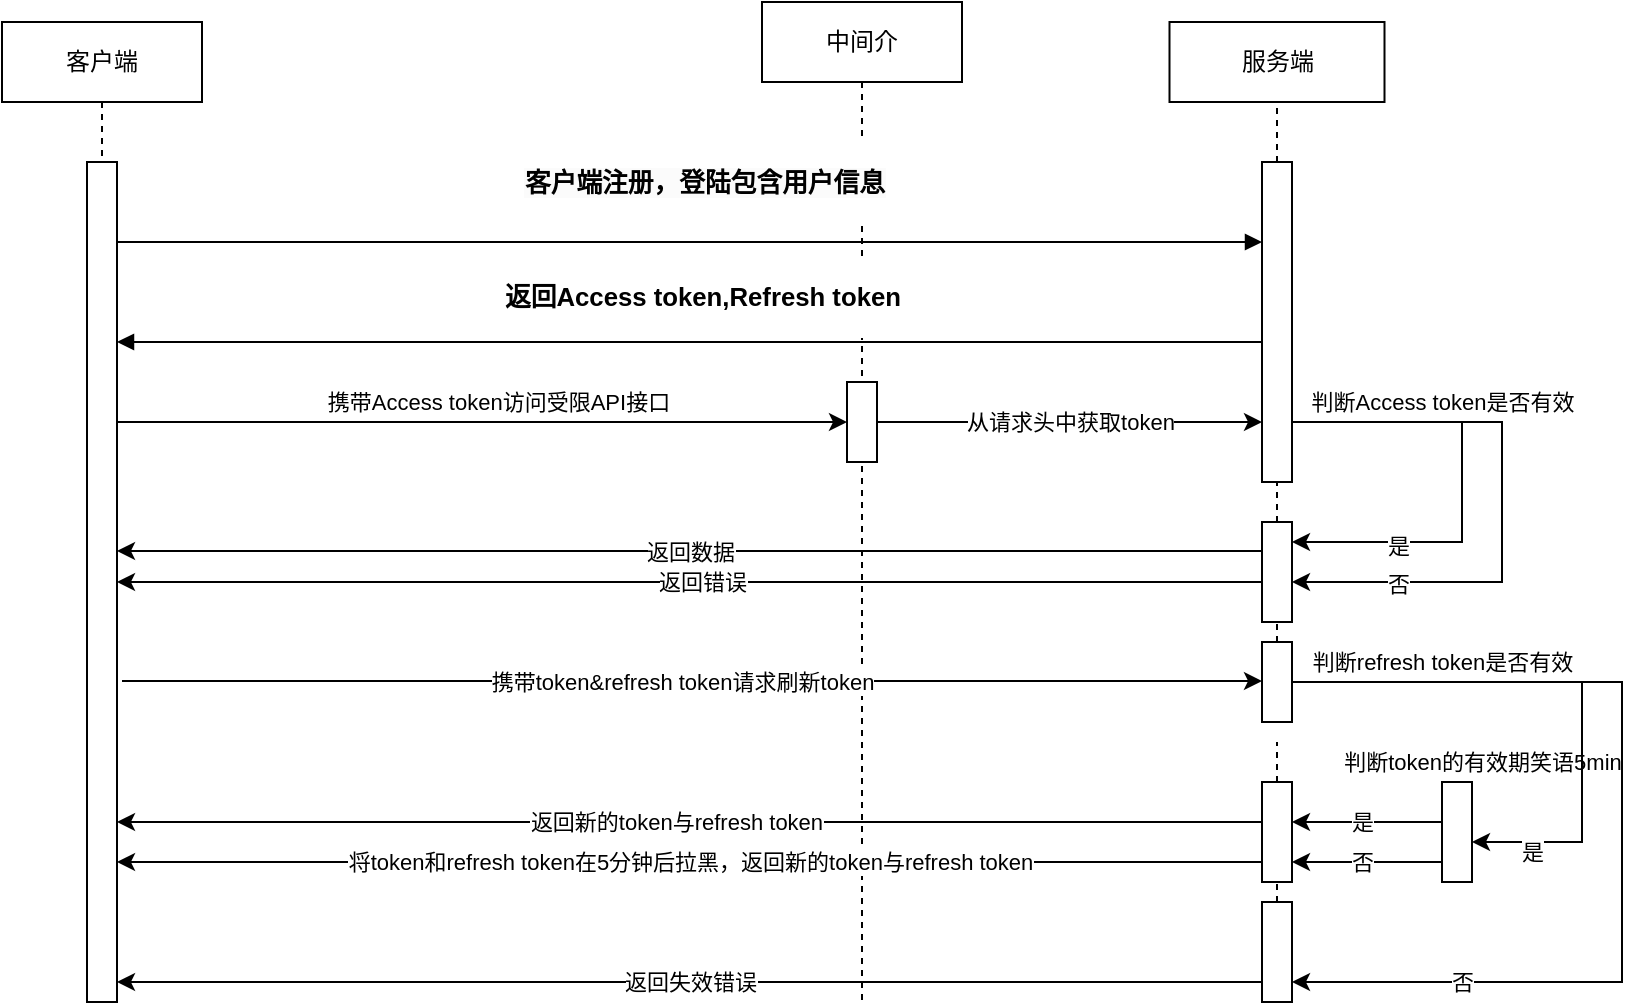 <mxfile version="24.0.7" type="github">
  <diagram name="Page-1" id="2YBvvXClWsGukQMizWep">
    <mxGraphModel dx="883" dy="596" grid="1" gridSize="10" guides="1" tooltips="1" connect="1" arrows="1" fold="1" page="1" pageScale="1" pageWidth="850" pageHeight="1100" math="0" shadow="0">
      <root>
        <mxCell id="0" />
        <mxCell id="1" parent="0" />
        <mxCell id="aM9ryv3xv72pqoxQDRHE-1" value="客户端" style="shape=umlLifeline;perimeter=lifelinePerimeter;whiteSpace=wrap;html=1;container=0;dropTarget=0;collapsible=0;recursiveResize=0;outlineConnect=0;portConstraint=eastwest;newEdgeStyle={&quot;edgeStyle&quot;:&quot;elbowEdgeStyle&quot;,&quot;elbow&quot;:&quot;vertical&quot;,&quot;curved&quot;:0,&quot;rounded&quot;:0};" parent="1" vertex="1">
          <mxGeometry x="10" y="40" width="100" height="490" as="geometry" />
        </mxCell>
        <mxCell id="aM9ryv3xv72pqoxQDRHE-2" value="" style="html=1;points=[];perimeter=orthogonalPerimeter;outlineConnect=0;targetShapes=umlLifeline;portConstraint=eastwest;newEdgeStyle={&quot;edgeStyle&quot;:&quot;elbowEdgeStyle&quot;,&quot;elbow&quot;:&quot;vertical&quot;,&quot;curved&quot;:0,&quot;rounded&quot;:0};" parent="aM9ryv3xv72pqoxQDRHE-1" vertex="1">
          <mxGeometry x="42.5" y="70" width="15" height="420" as="geometry" />
        </mxCell>
        <mxCell id="aM9ryv3xv72pqoxQDRHE-5" value="中间介" style="shape=umlLifeline;perimeter=lifelinePerimeter;whiteSpace=wrap;html=1;container=0;dropTarget=0;collapsible=0;recursiveResize=0;outlineConnect=0;portConstraint=eastwest;newEdgeStyle={&quot;edgeStyle&quot;:&quot;elbowEdgeStyle&quot;,&quot;elbow&quot;:&quot;vertical&quot;,&quot;curved&quot;:0,&quot;rounded&quot;:0};" parent="1" vertex="1">
          <mxGeometry x="390" y="30" width="100" height="500" as="geometry" />
        </mxCell>
        <mxCell id="aM9ryv3xv72pqoxQDRHE-6" value="" style="html=1;points=[];perimeter=orthogonalPerimeter;outlineConnect=0;targetShapes=umlLifeline;portConstraint=eastwest;newEdgeStyle={&quot;edgeStyle&quot;:&quot;elbowEdgeStyle&quot;,&quot;elbow&quot;:&quot;vertical&quot;,&quot;curved&quot;:0,&quot;rounded&quot;:0};" parent="aM9ryv3xv72pqoxQDRHE-5" vertex="1">
          <mxGeometry x="42.5" y="190" width="15" height="40" as="geometry" />
        </mxCell>
        <mxCell id="aM9ryv3xv72pqoxQDRHE-7" value="" style="html=1;verticalAlign=bottom;endArrow=block;edgeStyle=elbowEdgeStyle;elbow=vertical;curved=0;rounded=0;" parent="1" source="aM9ryv3xv72pqoxQDRHE-2" target="9ifZn3fKcf805PeGS2GT-32" edge="1">
          <mxGeometry relative="1" as="geometry">
            <mxPoint x="67.5" y="150" as="sourcePoint" />
            <Array as="points">
              <mxPoint x="330" y="150" />
              <mxPoint x="192.5" y="-50" />
            </Array>
            <mxPoint x="630" y="150" as="targetPoint" />
          </mxGeometry>
        </mxCell>
        <mxCell id="9ifZn3fKcf805PeGS2GT-8" value="&lt;h3 style=&quot;background-color: rgb(251, 251, 251);&quot;&gt;客户端注册，登陆包含用户信息&lt;/h3&gt;" style="edgeLabel;html=1;align=center;verticalAlign=middle;resizable=0;points=[];" parent="aM9ryv3xv72pqoxQDRHE-7" vertex="1" connectable="0">
          <mxGeometry x="0.004" y="-2" relative="1" as="geometry">
            <mxPoint x="6" y="-32" as="offset" />
          </mxGeometry>
        </mxCell>
        <mxCell id="aM9ryv3xv72pqoxQDRHE-9" value="&lt;h3&gt;返回Access token,Refresh token&lt;/h3&gt;" style="html=1;verticalAlign=bottom;endArrow=block;edgeStyle=elbowEdgeStyle;elbow=vertical;curved=0;rounded=0;" parent="1" source="9ifZn3fKcf805PeGS2GT-32" target="aM9ryv3xv72pqoxQDRHE-2" edge="1">
          <mxGeometry x="-0.022" relative="1" as="geometry">
            <mxPoint x="550" y="200" as="sourcePoint" />
            <Array as="points">
              <mxPoint x="180" y="200" />
              <mxPoint x="300" y="240" />
              <mxPoint x="350" y="180" />
              <mxPoint x="180" y="160" />
            </Array>
            <mxPoint x="80" y="200" as="targetPoint" />
            <mxPoint as="offset" />
          </mxGeometry>
        </mxCell>
        <mxCell id="9ifZn3fKcf805PeGS2GT-24" value="" style="endArrow=classic;html=1;rounded=0;" parent="1" target="aM9ryv3xv72pqoxQDRHE-6" edge="1">
          <mxGeometry width="50" height="50" relative="1" as="geometry">
            <mxPoint x="67.5" y="240" as="sourcePoint" />
            <mxPoint x="432.5" y="240" as="targetPoint" />
            <Array as="points">
              <mxPoint x="272.5" y="240" />
            </Array>
          </mxGeometry>
        </mxCell>
        <mxCell id="9ifZn3fKcf805PeGS2GT-25" value="携带Access token访问受限API接口" style="edgeLabel;html=1;align=center;verticalAlign=middle;resizable=0;points=[];rotation=0;" parent="9ifZn3fKcf805PeGS2GT-24" vertex="1" connectable="0">
          <mxGeometry x="0.041" y="-7" relative="1" as="geometry">
            <mxPoint y="-17" as="offset" />
          </mxGeometry>
        </mxCell>
        <mxCell id="9ifZn3fKcf805PeGS2GT-35" value="服务端" style="rounded=0;whiteSpace=wrap;html=1;" parent="1" vertex="1">
          <mxGeometry x="593.75" y="40" width="107.5" height="40" as="geometry" />
        </mxCell>
        <mxCell id="9ifZn3fKcf805PeGS2GT-42" value="判断Access token是否有效" style="endArrow=classic;html=1;rounded=0;" parent="1" edge="1">
          <mxGeometry x="-0.348" y="10" width="50" height="50" relative="1" as="geometry">
            <mxPoint x="655" y="240" as="sourcePoint" />
            <mxPoint x="655" y="300" as="targetPoint" />
            <Array as="points">
              <mxPoint x="740" y="240" />
              <mxPoint x="740" y="300" />
              <mxPoint x="690" y="300" />
            </Array>
            <mxPoint as="offset" />
          </mxGeometry>
        </mxCell>
        <mxCell id="9ifZn3fKcf805PeGS2GT-79" value="是" style="edgeLabel;html=1;align=center;verticalAlign=middle;resizable=0;points=[];" parent="9ifZn3fKcf805PeGS2GT-42" vertex="1" connectable="0">
          <mxGeometry x="0.544" y="2" relative="1" as="geometry">
            <mxPoint as="offset" />
          </mxGeometry>
        </mxCell>
        <mxCell id="9ifZn3fKcf805PeGS2GT-57" value="判断token的有效期笑语5min" style="endArrow=classic;html=1;rounded=0;" parent="1" source="9ifZn3fKcf805PeGS2GT-97" edge="1">
          <mxGeometry x="-1" y="-36" width="50" height="50" relative="1" as="geometry">
            <mxPoint x="770" y="440" as="sourcePoint" />
            <mxPoint x="655" y="440" as="targetPoint" />
            <Array as="points">
              <mxPoint x="728" y="440" />
            </Array>
            <mxPoint x="20" y="6" as="offset" />
          </mxGeometry>
        </mxCell>
        <mxCell id="9ifZn3fKcf805PeGS2GT-82" value="是" style="edgeLabel;html=1;align=center;verticalAlign=middle;resizable=0;points=[];" parent="9ifZn3fKcf805PeGS2GT-57" vertex="1" connectable="0">
          <mxGeometry x="0.528" y="5" relative="1" as="geometry">
            <mxPoint x="17" y="-5" as="offset" />
          </mxGeometry>
        </mxCell>
        <mxCell id="9ifZn3fKcf805PeGS2GT-58" value="返回新的token与refresh token" style="endArrow=classic;html=1;rounded=0;" parent="1" edge="1">
          <mxGeometry x="0.026" width="50" height="50" relative="1" as="geometry">
            <mxPoint x="640" y="440" as="sourcePoint" />
            <mxPoint x="67.5" y="440" as="targetPoint" />
            <Array as="points">
              <mxPoint x="620" y="440" />
            </Array>
            <mxPoint as="offset" />
          </mxGeometry>
        </mxCell>
        <mxCell id="9ifZn3fKcf805PeGS2GT-33" value="从请求头中获取token" style="edgeStyle=elbowEdgeStyle;rounded=0;orthogonalLoop=1;jettySize=auto;html=1;elbow=vertical;curved=0;" parent="1" source="aM9ryv3xv72pqoxQDRHE-6" target="9ifZn3fKcf805PeGS2GT-32" edge="1">
          <mxGeometry relative="1" as="geometry">
            <Array as="points">
              <mxPoint x="600" y="240" />
              <mxPoint x="510" y="270" />
            </Array>
          </mxGeometry>
        </mxCell>
        <mxCell id="9ifZn3fKcf805PeGS2GT-63" value="" style="endArrow=none;dashed=1;html=1;rounded=0;" parent="1" source="9ifZn3fKcf805PeGS2GT-32" target="9ifZn3fKcf805PeGS2GT-35" edge="1">
          <mxGeometry width="50" height="50" relative="1" as="geometry">
            <mxPoint x="648" y="520" as="sourcePoint" />
            <mxPoint x="650" y="100" as="targetPoint" />
          </mxGeometry>
        </mxCell>
        <mxCell id="9ifZn3fKcf805PeGS2GT-64" value="" style="endArrow=none;dashed=1;html=1;rounded=0;" parent="1" target="9ifZn3fKcf805PeGS2GT-60" edge="1">
          <mxGeometry width="50" height="50" relative="1" as="geometry">
            <mxPoint x="647.5" y="350" as="sourcePoint" />
            <mxPoint x="648" y="80" as="targetPoint" />
          </mxGeometry>
        </mxCell>
        <mxCell id="9ifZn3fKcf805PeGS2GT-60" value="" style="html=1;points=[];perimeter=orthogonalPerimeter;outlineConnect=0;targetShapes=umlLifeline;portConstraint=eastwest;newEdgeStyle={&quot;edgeStyle&quot;:&quot;elbowEdgeStyle&quot;,&quot;elbow&quot;:&quot;vertical&quot;,&quot;curved&quot;:0,&quot;rounded&quot;:0};" parent="1" vertex="1">
          <mxGeometry x="640" y="290" width="15" height="50" as="geometry" />
        </mxCell>
        <mxCell id="9ifZn3fKcf805PeGS2GT-65" value="" style="endArrow=none;dashed=1;html=1;rounded=0;" parent="1" source="9ifZn3fKcf805PeGS2GT-60" target="9ifZn3fKcf805PeGS2GT-32" edge="1">
          <mxGeometry width="50" height="50" relative="1" as="geometry">
            <mxPoint x="648" y="290" as="sourcePoint" />
            <mxPoint x="648" y="80" as="targetPoint" />
          </mxGeometry>
        </mxCell>
        <mxCell id="9ifZn3fKcf805PeGS2GT-32" value="" style="html=1;points=[];perimeter=orthogonalPerimeter;outlineConnect=0;targetShapes=umlLifeline;portConstraint=eastwest;newEdgeStyle={&quot;edgeStyle&quot;:&quot;elbowEdgeStyle&quot;,&quot;elbow&quot;:&quot;vertical&quot;,&quot;curved&quot;:0,&quot;rounded&quot;:0};" parent="1" vertex="1">
          <mxGeometry x="640" y="110" width="15" height="160" as="geometry" />
        </mxCell>
        <mxCell id="9ifZn3fKcf805PeGS2GT-68" value="" style="endArrow=none;dashed=1;html=1;rounded=0;" parent="1" source="9ifZn3fKcf805PeGS2GT-71" edge="1">
          <mxGeometry width="50" height="50" relative="1" as="geometry">
            <mxPoint x="648" y="520" as="sourcePoint" />
            <mxPoint x="647.5" y="400" as="targetPoint" />
          </mxGeometry>
        </mxCell>
        <mxCell id="9ifZn3fKcf805PeGS2GT-73" value="" style="endArrow=none;dashed=1;html=1;rounded=0;" parent="1" source="9ifZn3fKcf805PeGS2GT-94" target="9ifZn3fKcf805PeGS2GT-71" edge="1">
          <mxGeometry width="50" height="50" relative="1" as="geometry">
            <mxPoint x="648" y="520" as="sourcePoint" />
            <mxPoint x="648" y="400" as="targetPoint" />
          </mxGeometry>
        </mxCell>
        <mxCell id="9ifZn3fKcf805PeGS2GT-71" value="" style="html=1;points=[];perimeter=orthogonalPerimeter;outlineConnect=0;targetShapes=umlLifeline;portConstraint=eastwest;newEdgeStyle={&quot;edgeStyle&quot;:&quot;elbowEdgeStyle&quot;,&quot;elbow&quot;:&quot;vertical&quot;,&quot;curved&quot;:0,&quot;rounded&quot;:0};" parent="1" vertex="1">
          <mxGeometry x="640" y="420" width="15" height="50" as="geometry" />
        </mxCell>
        <mxCell id="9ifZn3fKcf805PeGS2GT-74" value="否" style="endArrow=classic;html=1;rounded=0;" parent="1" source="9ifZn3fKcf805PeGS2GT-97" edge="1">
          <mxGeometry x="0.067" width="50" height="50" relative="1" as="geometry">
            <mxPoint x="790" y="460" as="sourcePoint" />
            <mxPoint x="655" y="460" as="targetPoint" />
            <Array as="points" />
            <mxPoint as="offset" />
          </mxGeometry>
        </mxCell>
        <mxCell id="9ifZn3fKcf805PeGS2GT-75" value="将token和refresh token在5分钟后拉黑，返回新的token与refresh token" style="endArrow=classic;html=1;rounded=0;" parent="1" edge="1">
          <mxGeometry x="0.0" width="50" height="50" relative="1" as="geometry">
            <mxPoint x="640" y="460" as="sourcePoint" />
            <mxPoint x="67.5" y="460" as="targetPoint" />
            <mxPoint as="offset" />
          </mxGeometry>
        </mxCell>
        <mxCell id="9ifZn3fKcf805PeGS2GT-76" value="" style="endArrow=classic;html=1;rounded=0;" parent="1" target="9ifZn3fKcf805PeGS2GT-60" edge="1">
          <mxGeometry width="50" height="50" relative="1" as="geometry">
            <mxPoint x="655" y="240" as="sourcePoint" />
            <mxPoint x="660" y="320" as="targetPoint" />
            <Array as="points">
              <mxPoint x="760" y="240" />
              <mxPoint x="760" y="320" />
            </Array>
          </mxGeometry>
        </mxCell>
        <mxCell id="9ifZn3fKcf805PeGS2GT-77" value="否" style="edgeLabel;html=1;align=center;verticalAlign=middle;resizable=0;points=[];" parent="9ifZn3fKcf805PeGS2GT-76" vertex="1" connectable="0">
          <mxGeometry x="0.634" y="1" relative="1" as="geometry">
            <mxPoint as="offset" />
          </mxGeometry>
        </mxCell>
        <mxCell id="9ifZn3fKcf805PeGS2GT-83" value="返回数据" style="endArrow=classic;html=1;rounded=0;" parent="1" edge="1">
          <mxGeometry width="50" height="50" relative="1" as="geometry">
            <mxPoint x="640" y="304.5" as="sourcePoint" />
            <mxPoint x="67.5" y="304.5" as="targetPoint" />
          </mxGeometry>
        </mxCell>
        <mxCell id="9ifZn3fKcf805PeGS2GT-84" value="返回错误" style="endArrow=classic;html=1;rounded=0;" parent="1" edge="1">
          <mxGeometry x="-0.022" width="50" height="50" relative="1" as="geometry">
            <mxPoint x="640" y="320" as="sourcePoint" />
            <mxPoint x="67.5" y="320" as="targetPoint" />
            <mxPoint as="offset" />
          </mxGeometry>
        </mxCell>
        <mxCell id="9ifZn3fKcf805PeGS2GT-85" value="携带token&amp;amp;refresh token请求刷新token" style="endArrow=classic;html=1;rounded=0;" parent="1" edge="1">
          <mxGeometry x="-0.018" width="50" height="50" relative="1" as="geometry">
            <mxPoint x="70" y="369.5" as="sourcePoint" />
            <mxPoint x="640" y="369.5" as="targetPoint" />
            <mxPoint as="offset" />
          </mxGeometry>
        </mxCell>
        <mxCell id="9ifZn3fKcf805PeGS2GT-86" value="" style="html=1;points=[];perimeter=orthogonalPerimeter;outlineConnect=0;targetShapes=umlLifeline;portConstraint=eastwest;newEdgeStyle={&quot;edgeStyle&quot;:&quot;elbowEdgeStyle&quot;,&quot;elbow&quot;:&quot;vertical&quot;,&quot;curved&quot;:0,&quot;rounded&quot;:0};" parent="1" vertex="1">
          <mxGeometry x="640" y="350" width="15" height="40" as="geometry" />
        </mxCell>
        <mxCell id="9ifZn3fKcf805PeGS2GT-88" value="" style="endArrow=classic;html=1;rounded=0;" parent="1" source="9ifZn3fKcf805PeGS2GT-86" target="9ifZn3fKcf805PeGS2GT-97" edge="1">
          <mxGeometry width="50" height="50" relative="1" as="geometry">
            <mxPoint x="655" y="369.5" as="sourcePoint" />
            <mxPoint x="720" y="450" as="targetPoint" />
            <Array as="points">
              <mxPoint x="800" y="370" />
              <mxPoint x="800" y="450" />
            </Array>
          </mxGeometry>
        </mxCell>
        <mxCell id="9ifZn3fKcf805PeGS2GT-89" value="判断refresh token是否有效" style="edgeLabel;html=1;align=center;verticalAlign=middle;resizable=0;points=[];" parent="9ifZn3fKcf805PeGS2GT-88" vertex="1" connectable="0">
          <mxGeometry x="-0.625" relative="1" as="geometry">
            <mxPoint x="22" y="-10" as="offset" />
          </mxGeometry>
        </mxCell>
        <mxCell id="9ifZn3fKcf805PeGS2GT-106" value="是" style="edgeLabel;html=1;align=center;verticalAlign=middle;resizable=0;points=[];" parent="9ifZn3fKcf805PeGS2GT-88" vertex="1" connectable="0">
          <mxGeometry x="0.786" y="5" relative="1" as="geometry">
            <mxPoint as="offset" />
          </mxGeometry>
        </mxCell>
        <mxCell id="9ifZn3fKcf805PeGS2GT-91" value="" style="endArrow=classic;html=1;rounded=0;" parent="1" source="9ifZn3fKcf805PeGS2GT-86" target="9ifZn3fKcf805PeGS2GT-94" edge="1">
          <mxGeometry width="50" height="50" relative="1" as="geometry">
            <mxPoint x="660" y="370" as="sourcePoint" />
            <mxPoint x="660" y="520" as="targetPoint" />
            <Array as="points">
              <mxPoint x="820" y="370" />
              <mxPoint x="820" y="520" />
            </Array>
          </mxGeometry>
        </mxCell>
        <mxCell id="9ifZn3fKcf805PeGS2GT-108" value="否" style="edgeLabel;html=1;align=center;verticalAlign=middle;resizable=0;points=[];" parent="9ifZn3fKcf805PeGS2GT-91" vertex="1" connectable="0">
          <mxGeometry x="0.646" relative="1" as="geometry">
            <mxPoint as="offset" />
          </mxGeometry>
        </mxCell>
        <mxCell id="9ifZn3fKcf805PeGS2GT-96" value="" style="endArrow=none;dashed=1;html=1;rounded=0;" parent="1" target="9ifZn3fKcf805PeGS2GT-94" edge="1">
          <mxGeometry width="50" height="50" relative="1" as="geometry">
            <mxPoint x="648" y="520" as="sourcePoint" />
            <mxPoint x="648" y="470" as="targetPoint" />
          </mxGeometry>
        </mxCell>
        <mxCell id="9ifZn3fKcf805PeGS2GT-94" value="" style="html=1;points=[];perimeter=orthogonalPerimeter;outlineConnect=0;targetShapes=umlLifeline;portConstraint=eastwest;newEdgeStyle={&quot;edgeStyle&quot;:&quot;elbowEdgeStyle&quot;,&quot;elbow&quot;:&quot;vertical&quot;,&quot;curved&quot;:0,&quot;rounded&quot;:0};" parent="1" vertex="1">
          <mxGeometry x="640" y="480" width="15" height="50" as="geometry" />
        </mxCell>
        <mxCell id="9ifZn3fKcf805PeGS2GT-97" value="" style="html=1;points=[];perimeter=orthogonalPerimeter;outlineConnect=0;targetShapes=umlLifeline;portConstraint=eastwest;newEdgeStyle={&quot;edgeStyle&quot;:&quot;elbowEdgeStyle&quot;,&quot;elbow&quot;:&quot;vertical&quot;,&quot;curved&quot;:0,&quot;rounded&quot;:0};" parent="1" vertex="1">
          <mxGeometry x="730" y="420" width="15" height="50" as="geometry" />
        </mxCell>
        <mxCell id="9ifZn3fKcf805PeGS2GT-104" value="返回失效错误" style="endArrow=classic;html=1;rounded=0;" parent="1" edge="1">
          <mxGeometry x="0.0" width="50" height="50" relative="1" as="geometry">
            <mxPoint x="640" y="520" as="sourcePoint" />
            <mxPoint x="67.5" y="520" as="targetPoint" />
            <mxPoint as="offset" />
          </mxGeometry>
        </mxCell>
      </root>
    </mxGraphModel>
  </diagram>
</mxfile>

